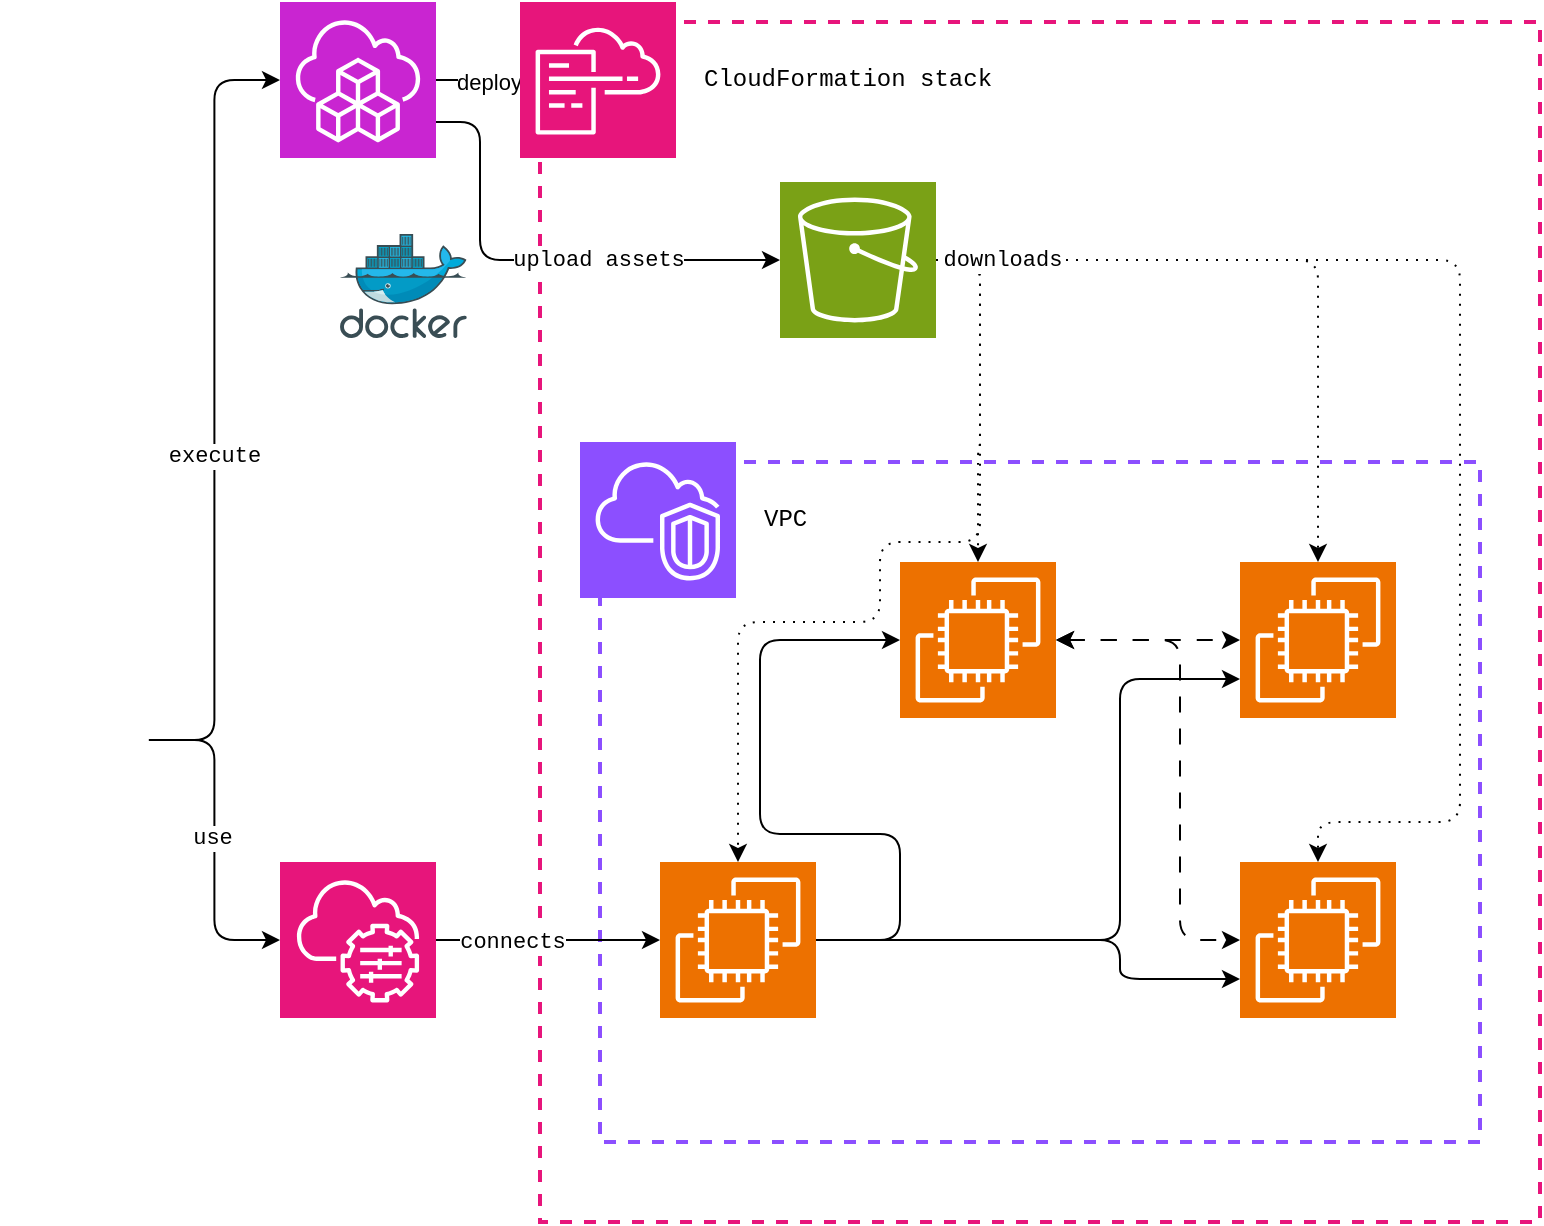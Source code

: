 <mxfile version="24.5.3" type="device">
  <diagram name="Page-1" id="x_1HlNjOWRhdUOHIhkdi">
    <mxGraphModel dx="1079" dy="677" grid="1" gridSize="10" guides="1" tooltips="1" connect="1" arrows="1" fold="1" page="1" pageScale="1" pageWidth="827" pageHeight="1169" math="0" shadow="0">
      <root>
        <mxCell id="0" />
        <mxCell id="1" parent="0" />
        <mxCell id="MgoCFC_qlCdGpKfyxgrq-6" value="" style="rounded=0;whiteSpace=wrap;html=1;strokeWidth=2;dashed=1;strokeColor=#8c4fff;fillColor=none;fontFamily=Courier New;" vertex="1" parent="1">
          <mxGeometry x="330" y="250" width="440" height="340" as="geometry" />
        </mxCell>
        <mxCell id="MgoCFC_qlCdGpKfyxgrq-4" value="" style="rounded=0;whiteSpace=wrap;html=1;strokeWidth=2;dashed=1;strokeColor=#e7157b;fillColor=none;fontFamily=Courier New;" vertex="1" parent="1">
          <mxGeometry x="300" y="30" width="500" height="600" as="geometry" />
        </mxCell>
        <mxCell id="MgoCFC_qlCdGpKfyxgrq-10" style="edgeStyle=orthogonalEdgeStyle;rounded=0;orthogonalLoop=1;jettySize=auto;html=1;fontFamily=Courier New;" edge="1" parent="1" source="MgoCFC_qlCdGpKfyxgrq-1" target="MgoCFC_qlCdGpKfyxgrq-3">
          <mxGeometry relative="1" as="geometry" />
        </mxCell>
        <mxCell id="MgoCFC_qlCdGpKfyxgrq-28" value="deploys" style="edgeLabel;html=1;align=center;verticalAlign=middle;resizable=0;points=[];" vertex="1" connectable="0" parent="MgoCFC_qlCdGpKfyxgrq-10">
          <mxGeometry x="0.364" y="-1" relative="1" as="geometry">
            <mxPoint as="offset" />
          </mxGeometry>
        </mxCell>
        <mxCell id="MgoCFC_qlCdGpKfyxgrq-1" value="&lt;font color=&quot;#ffffff&quot;&gt;AWS CDK&lt;/font&gt;" style="sketch=0;points=[[0,0,0],[0.25,0,0],[0.5,0,0],[0.75,0,0],[1,0,0],[0,1,0],[0.25,1,0],[0.5,1,0],[0.75,1,0],[1,1,0],[0,0.25,0],[0,0.5,0],[0,0.75,0],[1,0.25,0],[1,0.5,0],[1,0.75,0]];outlineConnect=0;fontColor=#232F3E;fillColor=#C925D1;strokeColor=#ffffff;dashed=0;verticalLabelPosition=bottom;verticalAlign=top;align=center;html=1;fontSize=12;fontStyle=0;aspect=fixed;shape=mxgraph.aws4.resourceIcon;resIcon=mxgraph.aws4.cloud_development_kit;fontFamily=Courier New;" vertex="1" parent="1">
          <mxGeometry x="170" y="20" width="78" height="78" as="geometry" />
        </mxCell>
        <mxCell id="MgoCFC_qlCdGpKfyxgrq-2" value="" style="sketch=0;outlineConnect=0;fontColor=#232F3E;gradientColor=none;fillColor=#FFFFFF;strokeColor=none;dashed=0;verticalLabelPosition=bottom;verticalAlign=top;align=center;html=1;fontSize=12;fontStyle=0;aspect=fixed;pointerEvents=1;shape=mxgraph.aws4.user;fontFamily=Courier New;" vertex="1" parent="1">
          <mxGeometry x="30" y="350" width="78" height="78" as="geometry" />
        </mxCell>
        <mxCell id="MgoCFC_qlCdGpKfyxgrq-3" value="" style="sketch=0;points=[[0,0,0],[0.25,0,0],[0.5,0,0],[0.75,0,0],[1,0,0],[0,1,0],[0.25,1,0],[0.5,1,0],[0.75,1,0],[1,1,0],[0,0.25,0],[0,0.5,0],[0,0.75,0],[1,0.25,0],[1,0.5,0],[1,0.75,0]];points=[[0,0,0],[0.25,0,0],[0.5,0,0],[0.75,0,0],[1,0,0],[0,1,0],[0.25,1,0],[0.5,1,0],[0.75,1,0],[1,1,0],[0,0.25,0],[0,0.5,0],[0,0.75,0],[1,0.25,0],[1,0.5,0],[1,0.75,0]];outlineConnect=0;fontColor=#232F3E;fillColor=#E7157B;strokeColor=#ffffff;dashed=0;verticalLabelPosition=bottom;verticalAlign=top;align=center;html=1;fontSize=12;fontStyle=0;aspect=fixed;shape=mxgraph.aws4.resourceIcon;resIcon=mxgraph.aws4.cloudformation;fontFamily=Courier New;" vertex="1" parent="1">
          <mxGeometry x="290" y="20" width="78" height="78" as="geometry" />
        </mxCell>
        <mxCell id="MgoCFC_qlCdGpKfyxgrq-5" value="" style="sketch=0;points=[[0,0,0],[0.25,0,0],[0.5,0,0],[0.75,0,0],[1,0,0],[0,1,0],[0.25,1,0],[0.5,1,0],[0.75,1,0],[1,1,0],[0,0.25,0],[0,0.5,0],[0,0.75,0],[1,0.25,0],[1,0.5,0],[1,0.75,0]];outlineConnect=0;fontColor=#232F3E;fillColor=#8C4FFF;strokeColor=#ffffff;dashed=0;verticalLabelPosition=bottom;verticalAlign=top;align=center;html=1;fontSize=12;fontStyle=0;aspect=fixed;shape=mxgraph.aws4.resourceIcon;resIcon=mxgraph.aws4.vpc;fontFamily=Courier New;" vertex="1" parent="1">
          <mxGeometry x="320" y="240" width="78" height="78" as="geometry" />
        </mxCell>
        <mxCell id="MgoCFC_qlCdGpKfyxgrq-7" value="Worker node&lt;div&gt;instance&amp;nbsp;&lt;span style=&quot;background-color: initial;&quot;&gt;(node-1)&lt;/span&gt;&lt;/div&gt;" style="sketch=0;points=[[0,0,0],[0.25,0,0],[0.5,0,0],[0.75,0,0],[1,0,0],[0,1,0],[0.25,1,0],[0.5,1,0],[0.75,1,0],[1,1,0],[0,0.25,0],[0,0.5,0],[0,0.75,0],[1,0.25,0],[1,0.5,0],[1,0.75,0]];outlineConnect=0;fontColor=#FFFFFF;fillColor=#ED7100;strokeColor=#ffffff;dashed=0;verticalLabelPosition=bottom;verticalAlign=top;align=center;html=1;fontSize=12;fontStyle=0;aspect=fixed;shape=mxgraph.aws4.resourceIcon;resIcon=mxgraph.aws4.ec2;fontFamily=Courier New;" vertex="1" parent="1">
          <mxGeometry x="650" y="450" width="78" height="78" as="geometry" />
        </mxCell>
        <mxCell id="MgoCFC_qlCdGpKfyxgrq-8" value="VPC" style="text;html=1;align=left;verticalAlign=middle;whiteSpace=wrap;rounded=0;fontFamily=Courier New;" vertex="1" parent="1">
          <mxGeometry x="410" y="264" width="140" height="30" as="geometry" />
        </mxCell>
        <mxCell id="MgoCFC_qlCdGpKfyxgrq-9" value="CloudFormation stack" style="text;html=1;align=left;verticalAlign=middle;whiteSpace=wrap;rounded=0;fontFamily=Courier New;" vertex="1" parent="1">
          <mxGeometry x="380" y="44" width="200" height="30" as="geometry" />
        </mxCell>
        <mxCell id="MgoCFC_qlCdGpKfyxgrq-11" style="edgeStyle=orthogonalEdgeStyle;rounded=1;orthogonalLoop=1;jettySize=auto;html=1;entryX=0;entryY=0.5;entryDx=0;entryDy=0;entryPerimeter=0;curved=0;fontFamily=Courier New;" edge="1" parent="1" source="MgoCFC_qlCdGpKfyxgrq-2" target="MgoCFC_qlCdGpKfyxgrq-1">
          <mxGeometry relative="1" as="geometry" />
        </mxCell>
        <mxCell id="MgoCFC_qlCdGpKfyxgrq-27" value="execute" style="edgeLabel;html=1;align=center;verticalAlign=middle;resizable=0;points=[];fontFamily=Courier New;" vertex="1" connectable="0" parent="MgoCFC_qlCdGpKfyxgrq-11">
          <mxGeometry x="-0.114" relative="1" as="geometry">
            <mxPoint as="offset" />
          </mxGeometry>
        </mxCell>
        <mxCell id="MgoCFC_qlCdGpKfyxgrq-15" style="edgeStyle=orthogonalEdgeStyle;rounded=0;orthogonalLoop=1;jettySize=auto;html=1;startArrow=classic;startFill=1;dashed=1;dashPattern=8 8;fontFamily=Courier New;" edge="1" parent="1" source="MgoCFC_qlCdGpKfyxgrq-12" target="MgoCFC_qlCdGpKfyxgrq-14">
          <mxGeometry relative="1" as="geometry" />
        </mxCell>
        <mxCell id="MgoCFC_qlCdGpKfyxgrq-12" value="Control plane&lt;div&gt;instance&amp;nbsp;&lt;span style=&quot;background-color: initial;&quot;&gt;(server)&lt;/span&gt;&lt;/div&gt;" style="sketch=0;points=[[0,0,0],[0.25,0,0],[0.5,0,0],[0.75,0,0],[1,0,0],[0,1,0],[0.25,1,0],[0.5,1,0],[0.75,1,0],[1,1,0],[0,0.25,0],[0,0.5,0],[0,0.75,0],[1,0.25,0],[1,0.5,0],[1,0.75,0]];outlineConnect=0;fontColor=#FFFFFF;fillColor=#ED7100;strokeColor=#ffffff;dashed=0;verticalLabelPosition=bottom;verticalAlign=top;align=center;html=1;fontSize=12;fontStyle=0;aspect=fixed;shape=mxgraph.aws4.resourceIcon;resIcon=mxgraph.aws4.ec2;fontFamily=Courier New;" vertex="1" parent="1">
          <mxGeometry x="480" y="300" width="78" height="78" as="geometry" />
        </mxCell>
        <mxCell id="MgoCFC_qlCdGpKfyxgrq-13" value="Jumpbox instance&lt;div&gt;(jumpbox)&lt;/div&gt;" style="sketch=0;points=[[0,0,0],[0.25,0,0],[0.5,0,0],[0.75,0,0],[1,0,0],[0,1,0],[0.25,1,0],[0.5,1,0],[0.75,1,0],[1,1,0],[0,0.25,0],[0,0.5,0],[0,0.75,0],[1,0.25,0],[1,0.5,0],[1,0.75,0]];outlineConnect=0;fontColor=#FFFFFF;fillColor=#ED7100;strokeColor=#ffffff;dashed=0;verticalLabelPosition=bottom;verticalAlign=top;align=center;html=1;fontSize=12;fontStyle=0;aspect=fixed;shape=mxgraph.aws4.resourceIcon;resIcon=mxgraph.aws4.ec2;fontFamily=Courier New;" vertex="1" parent="1">
          <mxGeometry x="360" y="450" width="78" height="78" as="geometry" />
        </mxCell>
        <mxCell id="MgoCFC_qlCdGpKfyxgrq-14" value="Worker node&lt;div&gt;instance&amp;nbsp;&lt;span style=&quot;background-color: initial;&quot;&gt;(node-0)&lt;/span&gt;&lt;/div&gt;" style="sketch=0;points=[[0,0,0],[0.25,0,0],[0.5,0,0],[0.75,0,0],[1,0,0],[0,1,0],[0.25,1,0],[0.5,1,0],[0.75,1,0],[1,1,0],[0,0.25,0],[0,0.5,0],[0,0.75,0],[1,0.25,0],[1,0.5,0],[1,0.75,0]];outlineConnect=0;fontColor=#FFFFFF;fillColor=#ED7100;strokeColor=#ffffff;dashed=0;verticalLabelPosition=bottom;verticalAlign=top;align=center;html=1;fontSize=12;fontStyle=0;aspect=fixed;shape=mxgraph.aws4.resourceIcon;resIcon=mxgraph.aws4.ec2;fontFamily=Courier New;" vertex="1" parent="1">
          <mxGeometry x="650" y="300" width="78" height="78" as="geometry" />
        </mxCell>
        <mxCell id="MgoCFC_qlCdGpKfyxgrq-16" style="edgeStyle=orthogonalEdgeStyle;rounded=1;orthogonalLoop=1;jettySize=auto;html=1;entryX=0;entryY=0.5;entryDx=0;entryDy=0;entryPerimeter=0;curved=0;startArrow=classic;startFill=1;dashed=1;dashPattern=8 8;fontFamily=Courier New;" edge="1" parent="1" source="MgoCFC_qlCdGpKfyxgrq-12" target="MgoCFC_qlCdGpKfyxgrq-7">
          <mxGeometry relative="1" as="geometry">
            <Array as="points">
              <mxPoint x="620" y="339" />
              <mxPoint x="620" y="489" />
            </Array>
          </mxGeometry>
        </mxCell>
        <mxCell id="MgoCFC_qlCdGpKfyxgrq-17" style="edgeStyle=orthogonalEdgeStyle;rounded=1;orthogonalLoop=1;jettySize=auto;html=1;entryX=0;entryY=0.5;entryDx=0;entryDy=0;entryPerimeter=0;curved=0;fontFamily=Courier New;" edge="1" parent="1" source="MgoCFC_qlCdGpKfyxgrq-13" target="MgoCFC_qlCdGpKfyxgrq-12">
          <mxGeometry relative="1" as="geometry">
            <Array as="points">
              <mxPoint x="480" y="489" />
              <mxPoint x="480" y="436" />
              <mxPoint x="410" y="436" />
              <mxPoint x="410" y="339" />
            </Array>
          </mxGeometry>
        </mxCell>
        <mxCell id="MgoCFC_qlCdGpKfyxgrq-18" style="edgeStyle=orthogonalEdgeStyle;rounded=1;orthogonalLoop=1;jettySize=auto;html=1;entryX=0;entryY=0.75;entryDx=0;entryDy=0;entryPerimeter=0;curved=0;fontFamily=Courier New;" edge="1" parent="1" source="MgoCFC_qlCdGpKfyxgrq-13" target="MgoCFC_qlCdGpKfyxgrq-14">
          <mxGeometry relative="1" as="geometry">
            <Array as="points">
              <mxPoint x="590" y="489" />
              <mxPoint x="590" y="358" />
            </Array>
          </mxGeometry>
        </mxCell>
        <mxCell id="MgoCFC_qlCdGpKfyxgrq-19" style="edgeStyle=orthogonalEdgeStyle;rounded=1;orthogonalLoop=1;jettySize=auto;html=1;entryX=0;entryY=0.75;entryDx=0;entryDy=0;entryPerimeter=0;curved=0;fontFamily=Courier New;" edge="1" parent="1" source="MgoCFC_qlCdGpKfyxgrq-13" target="MgoCFC_qlCdGpKfyxgrq-7">
          <mxGeometry relative="1" as="geometry">
            <Array as="points">
              <mxPoint x="590" y="489" />
              <mxPoint x="590" y="508" />
            </Array>
          </mxGeometry>
        </mxCell>
        <mxCell id="MgoCFC_qlCdGpKfyxgrq-22" style="edgeStyle=orthogonalEdgeStyle;rounded=0;orthogonalLoop=1;jettySize=auto;html=1;fontFamily=Courier New;" edge="1" parent="1" source="MgoCFC_qlCdGpKfyxgrq-20" target="MgoCFC_qlCdGpKfyxgrq-13">
          <mxGeometry relative="1" as="geometry" />
        </mxCell>
        <mxCell id="MgoCFC_qlCdGpKfyxgrq-30" value="connects" style="edgeLabel;html=1;align=center;verticalAlign=middle;resizable=0;points=[];fontFamily=Courier New;" vertex="1" connectable="0" parent="MgoCFC_qlCdGpKfyxgrq-22">
          <mxGeometry x="-0.328" y="-1" relative="1" as="geometry">
            <mxPoint as="offset" />
          </mxGeometry>
        </mxCell>
        <mxCell id="MgoCFC_qlCdGpKfyxgrq-20" value="AWS Session Manager" style="sketch=0;points=[[0,0,0],[0.25,0,0],[0.5,0,0],[0.75,0,0],[1,0,0],[0,1,0],[0.25,1,0],[0.5,1,0],[0.75,1,0],[1,1,0],[0,0.25,0],[0,0.5,0],[0,0.75,0],[1,0.25,0],[1,0.5,0],[1,0.75,0]];points=[[0,0,0],[0.25,0,0],[0.5,0,0],[0.75,0,0],[1,0,0],[0,1,0],[0.25,1,0],[0.5,1,0],[0.75,1,0],[1,1,0],[0,0.25,0],[0,0.5,0],[0,0.75,0],[1,0.25,0],[1,0.5,0],[1,0.75,0]];outlineConnect=0;fontColor=#FFFFFF;fillColor=#E7157B;strokeColor=#ffffff;dashed=0;verticalLabelPosition=bottom;verticalAlign=top;align=center;html=1;fontSize=12;fontStyle=0;aspect=fixed;shape=mxgraph.aws4.resourceIcon;resIcon=mxgraph.aws4.systems_manager;fontFamily=Courier New;" vertex="1" parent="1">
          <mxGeometry x="170" y="450" width="78" height="78" as="geometry" />
        </mxCell>
        <mxCell id="MgoCFC_qlCdGpKfyxgrq-21" style="edgeStyle=orthogonalEdgeStyle;rounded=1;orthogonalLoop=1;jettySize=auto;html=1;entryX=0;entryY=0.5;entryDx=0;entryDy=0;entryPerimeter=0;curved=0;fontFamily=Courier New;" edge="1" parent="1" source="MgoCFC_qlCdGpKfyxgrq-2" target="MgoCFC_qlCdGpKfyxgrq-20">
          <mxGeometry relative="1" as="geometry" />
        </mxCell>
        <mxCell id="MgoCFC_qlCdGpKfyxgrq-29" value="use" style="edgeLabel;html=1;align=center;verticalAlign=middle;resizable=0;points=[];fontFamily=Courier New;" vertex="1" connectable="0" parent="MgoCFC_qlCdGpKfyxgrq-21">
          <mxGeometry x="-0.015" y="-1" relative="1" as="geometry">
            <mxPoint as="offset" />
          </mxGeometry>
        </mxCell>
        <mxCell id="MgoCFC_qlCdGpKfyxgrq-31" style="edgeStyle=orthogonalEdgeStyle;rounded=1;orthogonalLoop=1;jettySize=auto;html=1;curved=0;dashed=1;dashPattern=1 4;" edge="1" parent="1" source="MgoCFC_qlCdGpKfyxgrq-23" target="MgoCFC_qlCdGpKfyxgrq-12">
          <mxGeometry relative="1" as="geometry">
            <Array as="points">
              <mxPoint x="520" y="149" />
              <mxPoint x="520" y="244" />
              <mxPoint x="519" y="244" />
            </Array>
          </mxGeometry>
        </mxCell>
        <mxCell id="MgoCFC_qlCdGpKfyxgrq-32" style="edgeStyle=orthogonalEdgeStyle;rounded=1;orthogonalLoop=1;jettySize=auto;html=1;curved=0;dashed=1;dashPattern=1 4;" edge="1" parent="1" source="MgoCFC_qlCdGpKfyxgrq-23" target="MgoCFC_qlCdGpKfyxgrq-14">
          <mxGeometry relative="1" as="geometry" />
        </mxCell>
        <mxCell id="MgoCFC_qlCdGpKfyxgrq-34" style="edgeStyle=orthogonalEdgeStyle;rounded=1;orthogonalLoop=1;jettySize=auto;html=1;curved=0;dashed=1;dashPattern=1 4;" edge="1" parent="1" source="MgoCFC_qlCdGpKfyxgrq-23" target="MgoCFC_qlCdGpKfyxgrq-13">
          <mxGeometry relative="1" as="geometry">
            <Array as="points">
              <mxPoint x="520" y="149" />
              <mxPoint x="520" y="290" />
              <mxPoint x="470" y="290" />
              <mxPoint x="470" y="330" />
              <mxPoint x="399" y="330" />
            </Array>
          </mxGeometry>
        </mxCell>
        <mxCell id="MgoCFC_qlCdGpKfyxgrq-23" value="S3 bucket" style="sketch=0;points=[[0,0,0],[0.25,0,0],[0.5,0,0],[0.75,0,0],[1,0,0],[0,1,0],[0.25,1,0],[0.5,1,0],[0.75,1,0],[1,1,0],[0,0.25,0],[0,0.5,0],[0,0.75,0],[1,0.25,0],[1,0.5,0],[1,0.75,0]];outlineConnect=0;fontColor=#FFFFFF;fillColor=#7AA116;strokeColor=#ffffff;dashed=0;verticalLabelPosition=bottom;verticalAlign=top;align=center;html=1;fontSize=12;fontStyle=0;aspect=fixed;shape=mxgraph.aws4.resourceIcon;resIcon=mxgraph.aws4.s3;fontFamily=Courier New;" vertex="1" parent="1">
          <mxGeometry x="420" y="110" width="78" height="78" as="geometry" />
        </mxCell>
        <mxCell id="MgoCFC_qlCdGpKfyxgrq-24" style="edgeStyle=orthogonalEdgeStyle;rounded=1;orthogonalLoop=1;jettySize=auto;html=1;entryX=0;entryY=0.5;entryDx=0;entryDy=0;entryPerimeter=0;curved=0;" edge="1" parent="1" source="MgoCFC_qlCdGpKfyxgrq-1" target="MgoCFC_qlCdGpKfyxgrq-23">
          <mxGeometry relative="1" as="geometry">
            <Array as="points">
              <mxPoint x="270" y="80" />
              <mxPoint x="270" y="149" />
            </Array>
          </mxGeometry>
        </mxCell>
        <mxCell id="MgoCFC_qlCdGpKfyxgrq-26" value="upload assets" style="edgeLabel;html=1;align=center;verticalAlign=middle;resizable=0;points=[];fontFamily=Courier New;" vertex="1" connectable="0" parent="MgoCFC_qlCdGpKfyxgrq-24">
          <mxGeometry x="0.154" relative="1" as="geometry">
            <mxPoint x="11" as="offset" />
          </mxGeometry>
        </mxCell>
        <mxCell id="MgoCFC_qlCdGpKfyxgrq-25" value="" style="image;sketch=0;aspect=fixed;html=1;points=[];align=center;fontSize=12;image=img/lib/mscae/Docker.svg;" vertex="1" parent="1">
          <mxGeometry x="200" y="136" width="63.41" height="52" as="geometry" />
        </mxCell>
        <mxCell id="MgoCFC_qlCdGpKfyxgrq-33" style="edgeStyle=orthogonalEdgeStyle;rounded=1;orthogonalLoop=1;jettySize=auto;html=1;entryX=0.5;entryY=0;entryDx=0;entryDy=0;entryPerimeter=0;curved=0;dashed=1;dashPattern=1 4;" edge="1" parent="1" source="MgoCFC_qlCdGpKfyxgrq-23" target="MgoCFC_qlCdGpKfyxgrq-7">
          <mxGeometry relative="1" as="geometry">
            <Array as="points">
              <mxPoint x="760" y="149" />
              <mxPoint x="760" y="430" />
              <mxPoint x="689" y="430" />
            </Array>
          </mxGeometry>
        </mxCell>
        <mxCell id="MgoCFC_qlCdGpKfyxgrq-35" value="downloads" style="edgeLabel;html=1;align=center;verticalAlign=middle;resizable=0;points=[];fontFamily=Courier New;" vertex="1" connectable="0" parent="MgoCFC_qlCdGpKfyxgrq-33">
          <mxGeometry x="-0.73" y="-3" relative="1" as="geometry">
            <mxPoint x="-53" y="-3" as="offset" />
          </mxGeometry>
        </mxCell>
      </root>
    </mxGraphModel>
  </diagram>
</mxfile>
